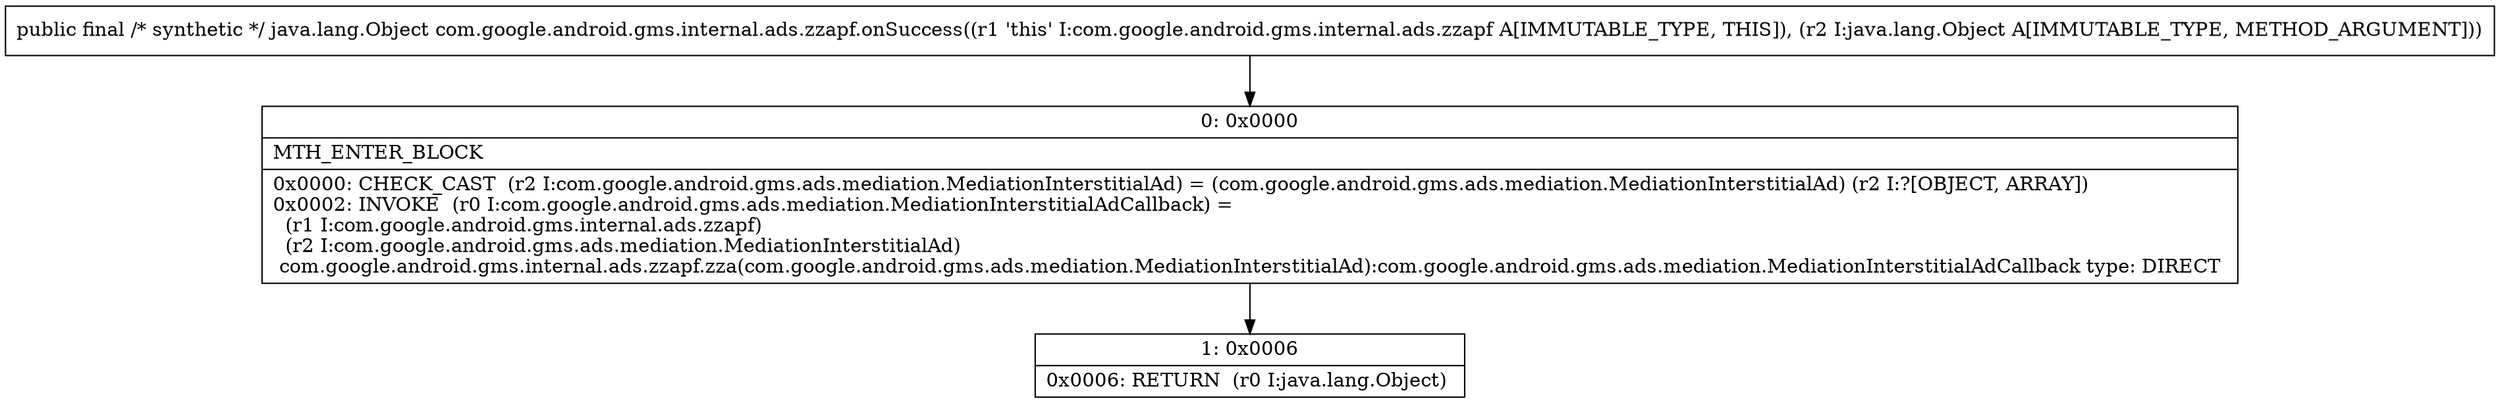 digraph "CFG forcom.google.android.gms.internal.ads.zzapf.onSuccess(Ljava\/lang\/Object;)Ljava\/lang\/Object;" {
Node_0 [shape=record,label="{0\:\ 0x0000|MTH_ENTER_BLOCK\l|0x0000: CHECK_CAST  (r2 I:com.google.android.gms.ads.mediation.MediationInterstitialAd) = (com.google.android.gms.ads.mediation.MediationInterstitialAd) (r2 I:?[OBJECT, ARRAY]) \l0x0002: INVOKE  (r0 I:com.google.android.gms.ads.mediation.MediationInterstitialAdCallback) = \l  (r1 I:com.google.android.gms.internal.ads.zzapf)\l  (r2 I:com.google.android.gms.ads.mediation.MediationInterstitialAd)\l com.google.android.gms.internal.ads.zzapf.zza(com.google.android.gms.ads.mediation.MediationInterstitialAd):com.google.android.gms.ads.mediation.MediationInterstitialAdCallback type: DIRECT \l}"];
Node_1 [shape=record,label="{1\:\ 0x0006|0x0006: RETURN  (r0 I:java.lang.Object) \l}"];
MethodNode[shape=record,label="{public final \/* synthetic *\/ java.lang.Object com.google.android.gms.internal.ads.zzapf.onSuccess((r1 'this' I:com.google.android.gms.internal.ads.zzapf A[IMMUTABLE_TYPE, THIS]), (r2 I:java.lang.Object A[IMMUTABLE_TYPE, METHOD_ARGUMENT])) }"];
MethodNode -> Node_0;
Node_0 -> Node_1;
}

